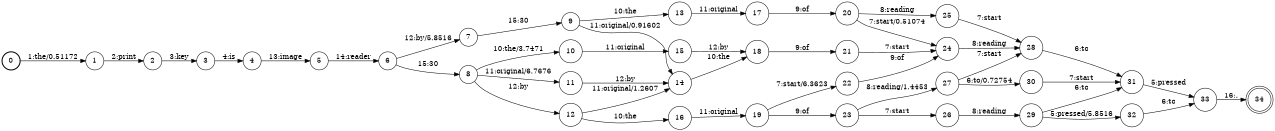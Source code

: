 digraph FST {
rankdir = LR;
size = "8.5,11";
label = "";
center = 1;
orientation = Portrait;
ranksep = "0.4";
nodesep = "0.25";
0 [label = "0", shape = circle, style = bold, fontsize = 14]
	0 -> 1 [label = "1:the/0.51172", fontsize = 14];
1 [label = "1", shape = circle, style = solid, fontsize = 14]
	1 -> 2 [label = "2:print", fontsize = 14];
2 [label = "2", shape = circle, style = solid, fontsize = 14]
	2 -> 3 [label = "3:key", fontsize = 14];
3 [label = "3", shape = circle, style = solid, fontsize = 14]
	3 -> 4 [label = "4:is", fontsize = 14];
4 [label = "4", shape = circle, style = solid, fontsize = 14]
	4 -> 5 [label = "13:image", fontsize = 14];
5 [label = "5", shape = circle, style = solid, fontsize = 14]
	5 -> 6 [label = "14:reader", fontsize = 14];
6 [label = "6", shape = circle, style = solid, fontsize = 14]
	6 -> 7 [label = "12:by/5.8516", fontsize = 14];
	6 -> 8 [label = "15:30", fontsize = 14];
7 [label = "7", shape = circle, style = solid, fontsize = 14]
	7 -> 9 [label = "15:30", fontsize = 14];
8 [label = "8", shape = circle, style = solid, fontsize = 14]
	8 -> 10 [label = "10:the/3.7471", fontsize = 14];
	8 -> 11 [label = "11:original/6.7676", fontsize = 14];
	8 -> 12 [label = "12:by", fontsize = 14];
9 [label = "9", shape = circle, style = solid, fontsize = 14]
	9 -> 13 [label = "10:the", fontsize = 14];
	9 -> 14 [label = "11:original/0.91602", fontsize = 14];
10 [label = "10", shape = circle, style = solid, fontsize = 14]
	10 -> 15 [label = "11:original", fontsize = 14];
11 [label = "11", shape = circle, style = solid, fontsize = 14]
	11 -> 14 [label = "12:by", fontsize = 14];
12 [label = "12", shape = circle, style = solid, fontsize = 14]
	12 -> 16 [label = "10:the", fontsize = 14];
	12 -> 14 [label = "11:original/1.2607", fontsize = 14];
13 [label = "13", shape = circle, style = solid, fontsize = 14]
	13 -> 17 [label = "11:original", fontsize = 14];
14 [label = "14", shape = circle, style = solid, fontsize = 14]
	14 -> 18 [label = "10:the", fontsize = 14];
15 [label = "15", shape = circle, style = solid, fontsize = 14]
	15 -> 18 [label = "12:by", fontsize = 14];
16 [label = "16", shape = circle, style = solid, fontsize = 14]
	16 -> 19 [label = "11:original", fontsize = 14];
17 [label = "17", shape = circle, style = solid, fontsize = 14]
	17 -> 20 [label = "9:of", fontsize = 14];
18 [label = "18", shape = circle, style = solid, fontsize = 14]
	18 -> 21 [label = "9:of", fontsize = 14];
19 [label = "19", shape = circle, style = solid, fontsize = 14]
	19 -> 22 [label = "7:start/6.3623", fontsize = 14];
	19 -> 23 [label = "9:of", fontsize = 14];
20 [label = "20", shape = circle, style = solid, fontsize = 14]
	20 -> 24 [label = "7:start/0.51074", fontsize = 14];
	20 -> 25 [label = "8:reading", fontsize = 14];
21 [label = "21", shape = circle, style = solid, fontsize = 14]
	21 -> 24 [label = "7:start", fontsize = 14];
22 [label = "22", shape = circle, style = solid, fontsize = 14]
	22 -> 24 [label = "9:of", fontsize = 14];
23 [label = "23", shape = circle, style = solid, fontsize = 14]
	23 -> 26 [label = "7:start", fontsize = 14];
	23 -> 27 [label = "8:reading/1.4453", fontsize = 14];
24 [label = "24", shape = circle, style = solid, fontsize = 14]
	24 -> 28 [label = "8:reading", fontsize = 14];
25 [label = "25", shape = circle, style = solid, fontsize = 14]
	25 -> 28 [label = "7:start", fontsize = 14];
26 [label = "26", shape = circle, style = solid, fontsize = 14]
	26 -> 29 [label = "8:reading", fontsize = 14];
27 [label = "27", shape = circle, style = solid, fontsize = 14]
	27 -> 30 [label = "6:to/0.72754", fontsize = 14];
	27 -> 28 [label = "7:start", fontsize = 14];
28 [label = "28", shape = circle, style = solid, fontsize = 14]
	28 -> 31 [label = "6:to", fontsize = 14];
29 [label = "29", shape = circle, style = solid, fontsize = 14]
	29 -> 32 [label = "5:pressed/5.8516", fontsize = 14];
	29 -> 31 [label = "6:to", fontsize = 14];
30 [label = "30", shape = circle, style = solid, fontsize = 14]
	30 -> 31 [label = "7:start", fontsize = 14];
31 [label = "31", shape = circle, style = solid, fontsize = 14]
	31 -> 33 [label = "5:pressed", fontsize = 14];
32 [label = "32", shape = circle, style = solid, fontsize = 14]
	32 -> 33 [label = "6:to", fontsize = 14];
33 [label = "33", shape = circle, style = solid, fontsize = 14]
	33 -> 34 [label = "16:.", fontsize = 14];
34 [label = "34", shape = doublecircle, style = solid, fontsize = 14]
}
